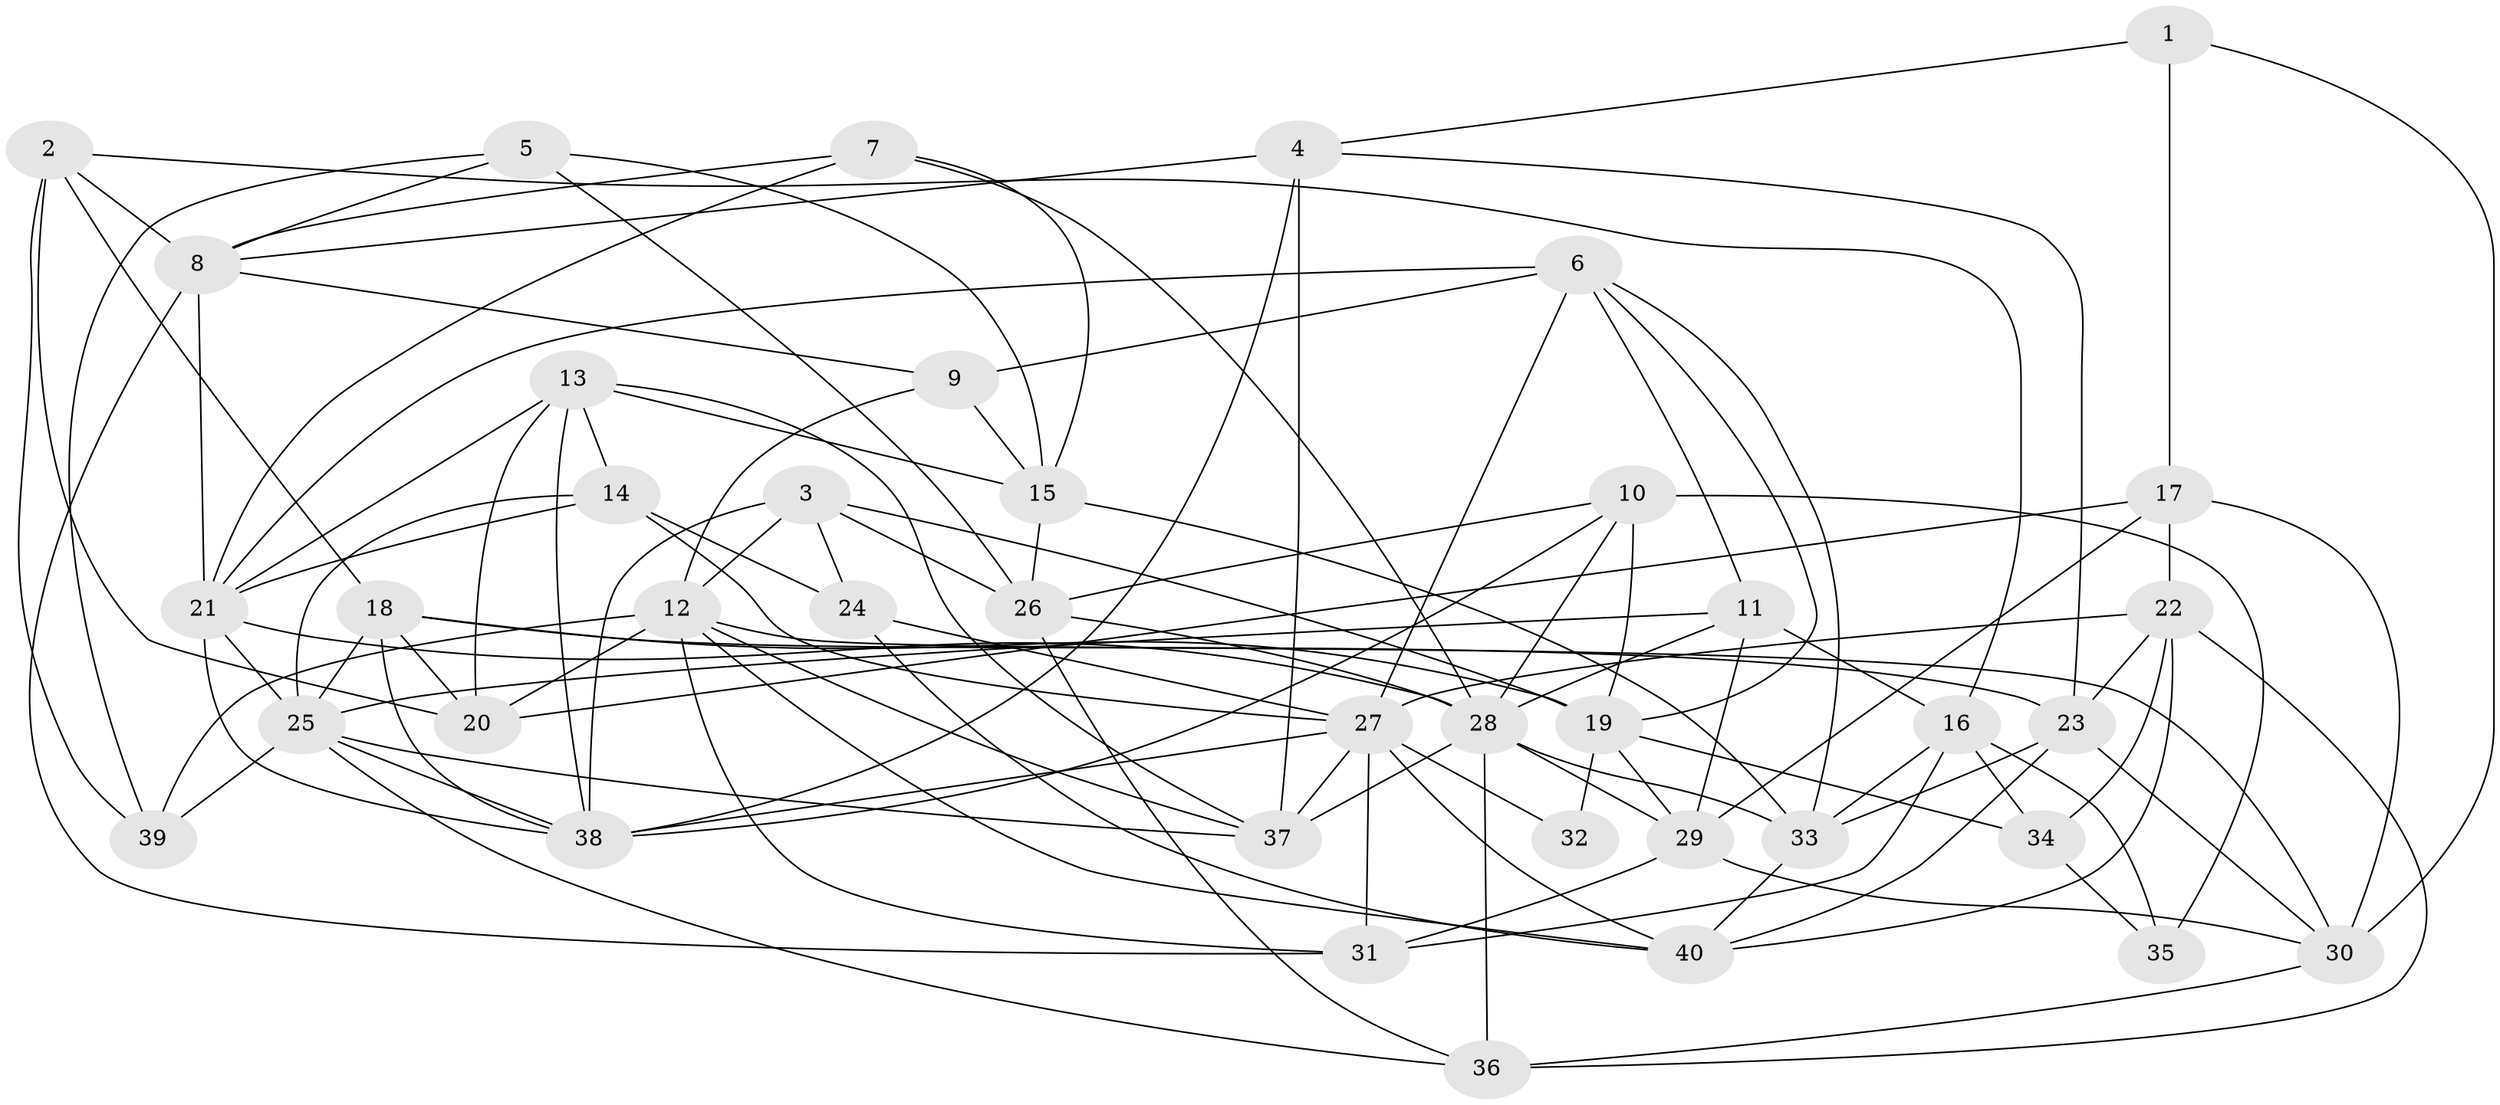 // original degree distribution, {3: 0.22784810126582278, 4: 0.3670886075949367, 5: 0.21518987341772153, 6: 0.06329113924050633, 8: 0.012658227848101266, 2: 0.10126582278481013, 7: 0.012658227848101266}
// Generated by graph-tools (version 1.1) at 2025/50/03/09/25 03:50:04]
// undirected, 40 vertices, 112 edges
graph export_dot {
graph [start="1"]
  node [color=gray90,style=filled];
  1;
  2;
  3;
  4;
  5;
  6;
  7;
  8;
  9;
  10;
  11;
  12;
  13;
  14;
  15;
  16;
  17;
  18;
  19;
  20;
  21;
  22;
  23;
  24;
  25;
  26;
  27;
  28;
  29;
  30;
  31;
  32;
  33;
  34;
  35;
  36;
  37;
  38;
  39;
  40;
  1 -- 4 [weight=1.0];
  1 -- 17 [weight=1.0];
  1 -- 30 [weight=1.0];
  2 -- 8 [weight=1.0];
  2 -- 16 [weight=1.0];
  2 -- 18 [weight=1.0];
  2 -- 20 [weight=1.0];
  2 -- 39 [weight=1.0];
  3 -- 12 [weight=1.0];
  3 -- 19 [weight=1.0];
  3 -- 24 [weight=1.0];
  3 -- 26 [weight=1.0];
  3 -- 38 [weight=1.0];
  4 -- 8 [weight=1.0];
  4 -- 23 [weight=1.0];
  4 -- 37 [weight=2.0];
  4 -- 38 [weight=1.0];
  5 -- 8 [weight=1.0];
  5 -- 15 [weight=1.0];
  5 -- 26 [weight=1.0];
  5 -- 39 [weight=1.0];
  6 -- 9 [weight=1.0];
  6 -- 11 [weight=1.0];
  6 -- 19 [weight=1.0];
  6 -- 21 [weight=1.0];
  6 -- 27 [weight=1.0];
  6 -- 33 [weight=1.0];
  7 -- 8 [weight=1.0];
  7 -- 15 [weight=1.0];
  7 -- 21 [weight=1.0];
  7 -- 28 [weight=1.0];
  8 -- 9 [weight=1.0];
  8 -- 21 [weight=1.0];
  8 -- 31 [weight=1.0];
  9 -- 12 [weight=1.0];
  9 -- 15 [weight=1.0];
  10 -- 19 [weight=1.0];
  10 -- 26 [weight=1.0];
  10 -- 28 [weight=1.0];
  10 -- 35 [weight=2.0];
  10 -- 38 [weight=1.0];
  11 -- 16 [weight=1.0];
  11 -- 25 [weight=1.0];
  11 -- 28 [weight=1.0];
  11 -- 29 [weight=1.0];
  12 -- 20 [weight=1.0];
  12 -- 30 [weight=1.0];
  12 -- 31 [weight=1.0];
  12 -- 37 [weight=1.0];
  12 -- 39 [weight=1.0];
  12 -- 40 [weight=1.0];
  13 -- 14 [weight=1.0];
  13 -- 15 [weight=1.0];
  13 -- 20 [weight=1.0];
  13 -- 21 [weight=1.0];
  13 -- 37 [weight=1.0];
  13 -- 38 [weight=1.0];
  14 -- 21 [weight=1.0];
  14 -- 24 [weight=1.0];
  14 -- 25 [weight=1.0];
  14 -- 27 [weight=1.0];
  15 -- 26 [weight=1.0];
  15 -- 33 [weight=1.0];
  16 -- 31 [weight=1.0];
  16 -- 33 [weight=1.0];
  16 -- 34 [weight=1.0];
  16 -- 35 [weight=1.0];
  17 -- 20 [weight=1.0];
  17 -- 22 [weight=1.0];
  17 -- 29 [weight=1.0];
  17 -- 30 [weight=1.0];
  18 -- 19 [weight=1.0];
  18 -- 20 [weight=1.0];
  18 -- 23 [weight=1.0];
  18 -- 25 [weight=1.0];
  18 -- 38 [weight=1.0];
  19 -- 29 [weight=1.0];
  19 -- 32 [weight=1.0];
  19 -- 34 [weight=1.0];
  21 -- 25 [weight=1.0];
  21 -- 28 [weight=1.0];
  21 -- 38 [weight=1.0];
  22 -- 23 [weight=1.0];
  22 -- 27 [weight=1.0];
  22 -- 34 [weight=1.0];
  22 -- 36 [weight=1.0];
  22 -- 40 [weight=1.0];
  23 -- 30 [weight=1.0];
  23 -- 33 [weight=1.0];
  23 -- 40 [weight=1.0];
  24 -- 27 [weight=1.0];
  24 -- 40 [weight=1.0];
  25 -- 36 [weight=1.0];
  25 -- 37 [weight=1.0];
  25 -- 38 [weight=1.0];
  25 -- 39 [weight=1.0];
  26 -- 28 [weight=1.0];
  26 -- 36 [weight=1.0];
  27 -- 31 [weight=1.0];
  27 -- 32 [weight=1.0];
  27 -- 37 [weight=1.0];
  27 -- 38 [weight=1.0];
  27 -- 40 [weight=1.0];
  28 -- 29 [weight=1.0];
  28 -- 33 [weight=2.0];
  28 -- 36 [weight=1.0];
  28 -- 37 [weight=1.0];
  29 -- 30 [weight=1.0];
  29 -- 31 [weight=1.0];
  30 -- 36 [weight=1.0];
  33 -- 40 [weight=1.0];
  34 -- 35 [weight=1.0];
}
